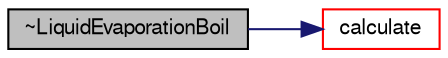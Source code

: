 digraph "~LiquidEvaporationBoil"
{
  bgcolor="transparent";
  edge [fontname="FreeSans",fontsize="10",labelfontname="FreeSans",labelfontsize="10"];
  node [fontname="FreeSans",fontsize="10",shape=record];
  rankdir="LR";
  Node7 [label="~LiquidEvaporationBoil",height=0.2,width=0.4,color="black", fillcolor="grey75", style="filled", fontcolor="black"];
  Node7 -> Node8 [color="midnightblue",fontsize="10",style="solid",fontname="FreeSans"];
  Node8 [label="calculate",height=0.2,width=0.4,color="red",URL="$a24318.html#a031f0e209049424f72315c7da79fb3b7",tooltip="Update model. "];
}
